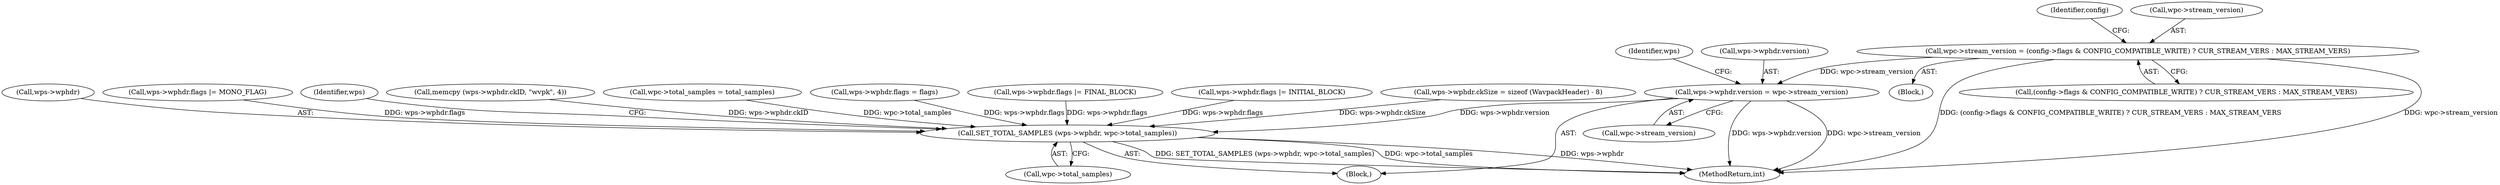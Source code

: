 digraph "0_WavPack_070ef6f138956d9ea9612e69586152339dbefe51@pointer" {
"1000138" [label="(Call,wpc->stream_version = (config->flags & CONFIG_COMPATIBLE_WRITE) ? CUR_STREAM_VERS : MAX_STREAM_VERS)"];
"1000878" [label="(Call,wps->wphdr.version = wpc->stream_version)"];
"1000871" [label="(Call,SET_TOTAL_SAMPLES (wps->wphdr, wpc->total_samples))"];
"1000690" [label="(Block,)"];
"1000881" [label="(Identifier,wps)"];
"1000853" [label="(Call,memcpy (wps->wphdr.ckID, \"wvpk\", 4))"];
"1000269" [label="(Call,wpc->total_samples = total_samples)"];
"1000890" [label="(Identifier,wps)"];
"1000106" [label="(Block,)"];
"1000878" [label="(Call,wps->wphdr.version = wpc->stream_version)"];
"1000884" [label="(Call,wpc->stream_version)"];
"1000887" [label="(Call,wps->wphdr.flags = flags)"];
"1000871" [label="(Call,SET_TOTAL_SAMPLES (wps->wphdr, wpc->total_samples))"];
"1000914" [label="(Call,wps->wphdr.flags |= FINAL_BLOCK)"];
"1000904" [label="(Call,wps->wphdr.flags |= INITIAL_BLOCK)"];
"1000989" [label="(MethodReturn,int)"];
"1000154" [label="(Identifier,config)"];
"1000861" [label="(Call,wps->wphdr.ckSize = sizeof (WavpackHeader) - 8)"];
"1000879" [label="(Call,wps->wphdr.version)"];
"1000872" [label="(Call,wps->wphdr)"];
"1000139" [label="(Call,wpc->stream_version)"];
"1000938" [label="(Call,wps->wphdr.flags |= MONO_FLAG)"];
"1000142" [label="(Call,(config->flags & CONFIG_COMPATIBLE_WRITE) ? CUR_STREAM_VERS : MAX_STREAM_VERS)"];
"1000875" [label="(Call,wpc->total_samples)"];
"1000138" [label="(Call,wpc->stream_version = (config->flags & CONFIG_COMPATIBLE_WRITE) ? CUR_STREAM_VERS : MAX_STREAM_VERS)"];
"1000138" -> "1000106"  [label="AST: "];
"1000138" -> "1000142"  [label="CFG: "];
"1000139" -> "1000138"  [label="AST: "];
"1000142" -> "1000138"  [label="AST: "];
"1000154" -> "1000138"  [label="CFG: "];
"1000138" -> "1000989"  [label="DDG: (config->flags & CONFIG_COMPATIBLE_WRITE) ? CUR_STREAM_VERS : MAX_STREAM_VERS"];
"1000138" -> "1000989"  [label="DDG: wpc->stream_version"];
"1000138" -> "1000878"  [label="DDG: wpc->stream_version"];
"1000878" -> "1000690"  [label="AST: "];
"1000878" -> "1000884"  [label="CFG: "];
"1000879" -> "1000878"  [label="AST: "];
"1000884" -> "1000878"  [label="AST: "];
"1000890" -> "1000878"  [label="CFG: "];
"1000878" -> "1000989"  [label="DDG: wpc->stream_version"];
"1000878" -> "1000989"  [label="DDG: wps->wphdr.version"];
"1000878" -> "1000871"  [label="DDG: wps->wphdr.version"];
"1000871" -> "1000690"  [label="AST: "];
"1000871" -> "1000875"  [label="CFG: "];
"1000872" -> "1000871"  [label="AST: "];
"1000875" -> "1000871"  [label="AST: "];
"1000881" -> "1000871"  [label="CFG: "];
"1000871" -> "1000989"  [label="DDG: wps->wphdr"];
"1000871" -> "1000989"  [label="DDG: SET_TOTAL_SAMPLES (wps->wphdr, wpc->total_samples)"];
"1000871" -> "1000989"  [label="DDG: wpc->total_samples"];
"1000938" -> "1000871"  [label="DDG: wps->wphdr.flags"];
"1000904" -> "1000871"  [label="DDG: wps->wphdr.flags"];
"1000853" -> "1000871"  [label="DDG: wps->wphdr.ckID"];
"1000887" -> "1000871"  [label="DDG: wps->wphdr.flags"];
"1000914" -> "1000871"  [label="DDG: wps->wphdr.flags"];
"1000861" -> "1000871"  [label="DDG: wps->wphdr.ckSize"];
"1000269" -> "1000871"  [label="DDG: wpc->total_samples"];
}
